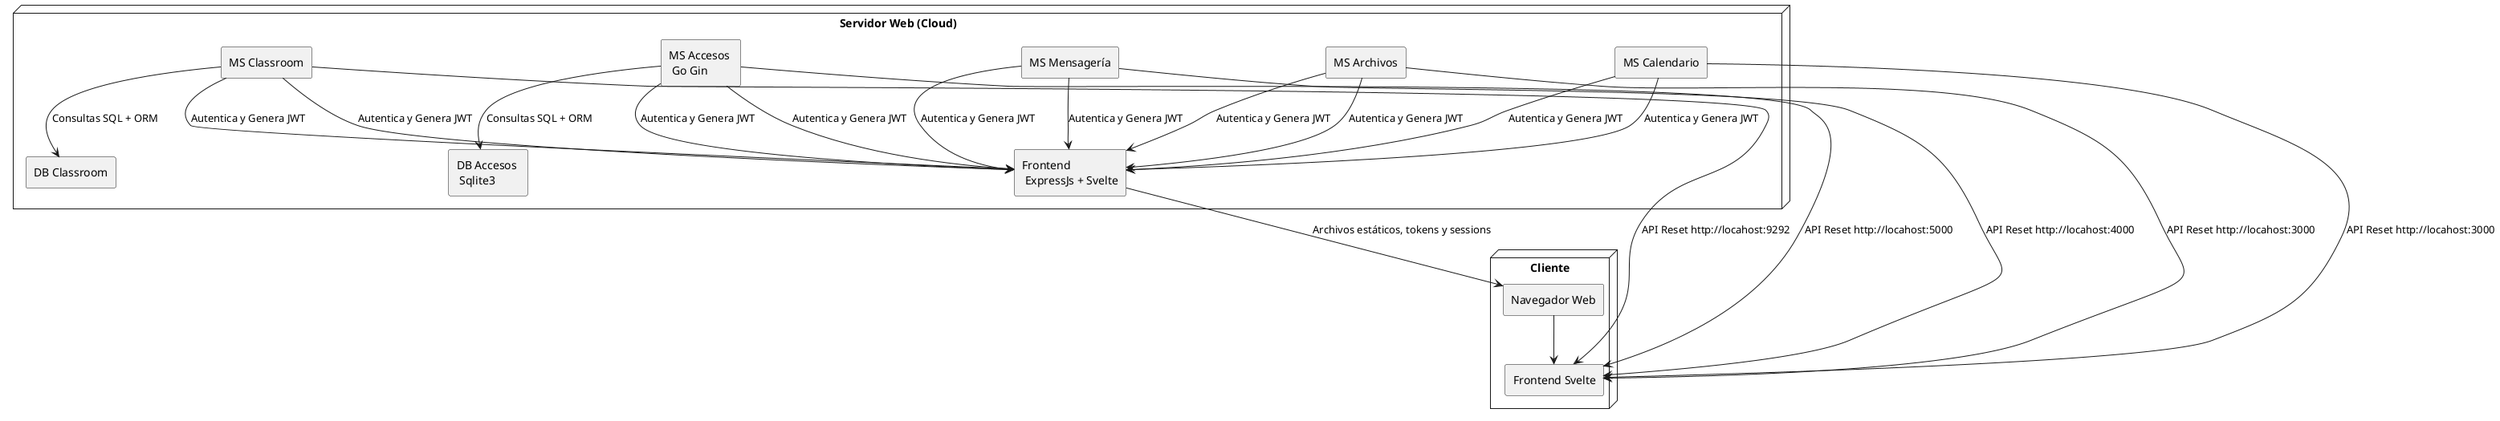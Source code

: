 @startuml
skinparam componentStyle rectangle

' Definición de nodos (dispositivos o entornos)
node "Cliente" {
  [Navegador Web] as browser
  [Frontend Svelte] as SvelteApp 
}

browser --> SvelteApp

node "Servidor Web (Cloud)" {
  [Frontend \n ExpressJs + Svelte] as frontend
  [MS Accesos \n Go Gin] as accessService
  [DB Accesos \n Sqlite3] as accessDB
  [MS Archivos] as fileService
  [MS Classroom] as classroomService
  [DB Classroom] as classroomDB
  [MS Mensagería] as messagesService
  [MS Calendario] as calendarService
}

' Relaciones entre componentes
frontend --> browser : Archivos estáticos, tokens y sessions

accessService --> frontend : Autentica y Genera JWT
fileService --> frontend : Autentica y Genera JWT
classroomService --> frontend : Autentica y Genera JWT
messagesService --> frontend : Autentica y Genera JWT
calendarService --> frontend : Autentica y Genera JWT

accessService --> accessDB : Consultas SQL + ORM
classroomService --> classroomDB : Consultas SQL + ORM

accessService --> SvelteApp : API Reset http://locahost:5000
fileService --> SvelteApp : API Reset http://locahost:3000
classroomService --> SvelteApp : API Reset http://locahost:9292
messagesService --> SvelteApp : API Reset http://locahost:4000
calendarService --> SvelteApp : API Reset http://locahost:3000

accessService --> frontend : Autentica y Genera JWT
fileService --> frontend : Autentica y Genera JWT
classroomService --> frontend : Autentica y Genera JWT
messagesService --> frontend : Autentica y Genera JWT
calendarService --> frontend : Autentica y Genera JWT

@enduml
